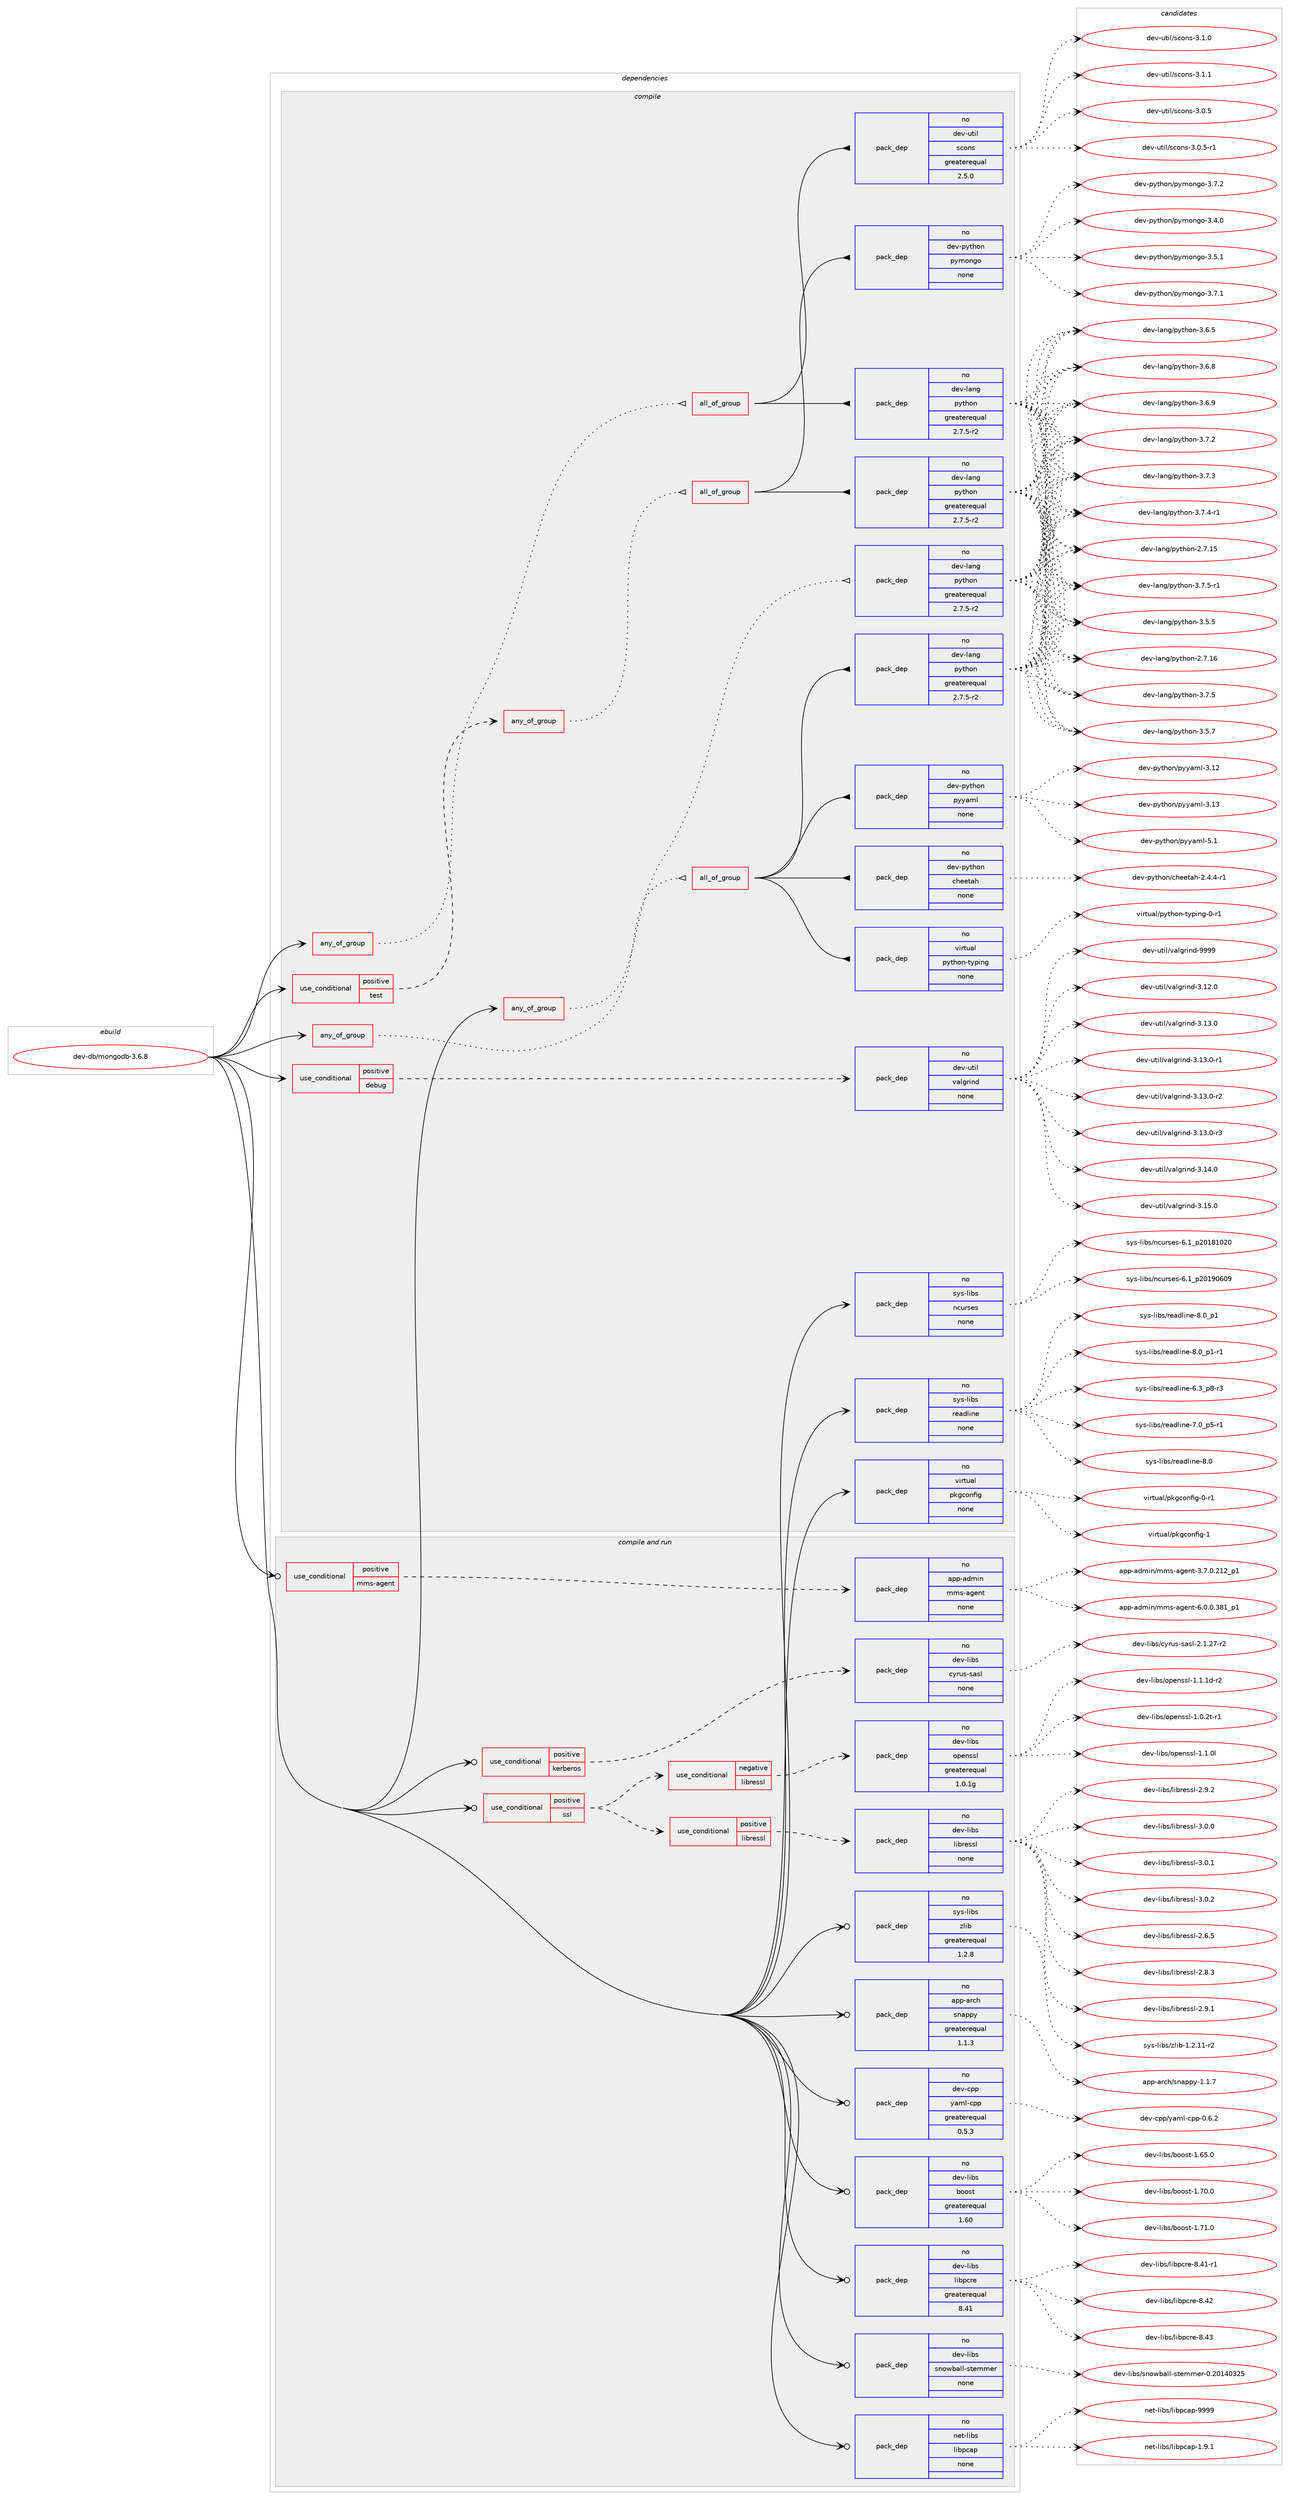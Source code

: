 digraph prolog {

# *************
# Graph options
# *************

newrank=true;
concentrate=true;
compound=true;
graph [rankdir=LR,fontname=Helvetica,fontsize=10,ranksep=1.5];#, ranksep=2.5, nodesep=0.2];
edge  [arrowhead=vee];
node  [fontname=Helvetica,fontsize=10];

# **********
# The ebuild
# **********

subgraph cluster_leftcol {
color=gray;
rank=same;
label=<<i>ebuild</i>>;
id [label="dev-db/mongodb-3.6.8", color=red, width=4, href="../dev-db/mongodb-3.6.8.svg"];
}

# ****************
# The dependencies
# ****************

subgraph cluster_midcol {
color=gray;
label=<<i>dependencies</i>>;
subgraph cluster_compile {
fillcolor="#eeeeee";
style=filled;
label=<<i>compile</i>>;
subgraph any9309 {
dependency519719 [label=<<TABLE BORDER="0" CELLBORDER="1" CELLSPACING="0" CELLPADDING="4"><TR><TD CELLPADDING="10">any_of_group</TD></TR></TABLE>>, shape=none, color=red];subgraph all335 {
dependency519720 [label=<<TABLE BORDER="0" CELLBORDER="1" CELLSPACING="0" CELLPADDING="4"><TR><TD CELLPADDING="10">all_of_group</TD></TR></TABLE>>, shape=none, color=red];subgraph pack386919 {
dependency519721 [label=<<TABLE BORDER="0" CELLBORDER="1" CELLSPACING="0" CELLPADDING="4" WIDTH="220"><TR><TD ROWSPAN="6" CELLPADDING="30">pack_dep</TD></TR><TR><TD WIDTH="110">no</TD></TR><TR><TD>dev-lang</TD></TR><TR><TD>python</TD></TR><TR><TD>greaterequal</TD></TR><TR><TD>2.7.5-r2</TD></TR></TABLE>>, shape=none, color=blue];
}
dependency519720:e -> dependency519721:w [weight=20,style="solid",arrowhead="inv"];
subgraph pack386920 {
dependency519722 [label=<<TABLE BORDER="0" CELLBORDER="1" CELLSPACING="0" CELLPADDING="4" WIDTH="220"><TR><TD ROWSPAN="6" CELLPADDING="30">pack_dep</TD></TR><TR><TD WIDTH="110">no</TD></TR><TR><TD>dev-python</TD></TR><TR><TD>cheetah</TD></TR><TR><TD>none</TD></TR><TR><TD></TD></TR></TABLE>>, shape=none, color=blue];
}
dependency519720:e -> dependency519722:w [weight=20,style="solid",arrowhead="inv"];
subgraph pack386921 {
dependency519723 [label=<<TABLE BORDER="0" CELLBORDER="1" CELLSPACING="0" CELLPADDING="4" WIDTH="220"><TR><TD ROWSPAN="6" CELLPADDING="30">pack_dep</TD></TR><TR><TD WIDTH="110">no</TD></TR><TR><TD>dev-python</TD></TR><TR><TD>pyyaml</TD></TR><TR><TD>none</TD></TR><TR><TD></TD></TR></TABLE>>, shape=none, color=blue];
}
dependency519720:e -> dependency519723:w [weight=20,style="solid",arrowhead="inv"];
subgraph pack386922 {
dependency519724 [label=<<TABLE BORDER="0" CELLBORDER="1" CELLSPACING="0" CELLPADDING="4" WIDTH="220"><TR><TD ROWSPAN="6" CELLPADDING="30">pack_dep</TD></TR><TR><TD WIDTH="110">no</TD></TR><TR><TD>virtual</TD></TR><TR><TD>python-typing</TD></TR><TR><TD>none</TD></TR><TR><TD></TD></TR></TABLE>>, shape=none, color=blue];
}
dependency519720:e -> dependency519724:w [weight=20,style="solid",arrowhead="inv"];
}
dependency519719:e -> dependency519720:w [weight=20,style="dotted",arrowhead="oinv"];
}
id:e -> dependency519719:w [weight=20,style="solid",arrowhead="vee"];
subgraph any9310 {
dependency519725 [label=<<TABLE BORDER="0" CELLBORDER="1" CELLSPACING="0" CELLPADDING="4"><TR><TD CELLPADDING="10">any_of_group</TD></TR></TABLE>>, shape=none, color=red];subgraph all336 {
dependency519726 [label=<<TABLE BORDER="0" CELLBORDER="1" CELLSPACING="0" CELLPADDING="4"><TR><TD CELLPADDING="10">all_of_group</TD></TR></TABLE>>, shape=none, color=red];subgraph pack386923 {
dependency519727 [label=<<TABLE BORDER="0" CELLBORDER="1" CELLSPACING="0" CELLPADDING="4" WIDTH="220"><TR><TD ROWSPAN="6" CELLPADDING="30">pack_dep</TD></TR><TR><TD WIDTH="110">no</TD></TR><TR><TD>dev-lang</TD></TR><TR><TD>python</TD></TR><TR><TD>greaterequal</TD></TR><TR><TD>2.7.5-r2</TD></TR></TABLE>>, shape=none, color=blue];
}
dependency519726:e -> dependency519727:w [weight=20,style="solid",arrowhead="inv"];
subgraph pack386924 {
dependency519728 [label=<<TABLE BORDER="0" CELLBORDER="1" CELLSPACING="0" CELLPADDING="4" WIDTH="220"><TR><TD ROWSPAN="6" CELLPADDING="30">pack_dep</TD></TR><TR><TD WIDTH="110">no</TD></TR><TR><TD>dev-util</TD></TR><TR><TD>scons</TD></TR><TR><TD>greaterequal</TD></TR><TR><TD>2.5.0</TD></TR></TABLE>>, shape=none, color=blue];
}
dependency519726:e -> dependency519728:w [weight=20,style="solid",arrowhead="inv"];
}
dependency519725:e -> dependency519726:w [weight=20,style="dotted",arrowhead="oinv"];
}
id:e -> dependency519725:w [weight=20,style="solid",arrowhead="vee"];
subgraph any9311 {
dependency519729 [label=<<TABLE BORDER="0" CELLBORDER="1" CELLSPACING="0" CELLPADDING="4"><TR><TD CELLPADDING="10">any_of_group</TD></TR></TABLE>>, shape=none, color=red];subgraph pack386925 {
dependency519730 [label=<<TABLE BORDER="0" CELLBORDER="1" CELLSPACING="0" CELLPADDING="4" WIDTH="220"><TR><TD ROWSPAN="6" CELLPADDING="30">pack_dep</TD></TR><TR><TD WIDTH="110">no</TD></TR><TR><TD>dev-lang</TD></TR><TR><TD>python</TD></TR><TR><TD>greaterequal</TD></TR><TR><TD>2.7.5-r2</TD></TR></TABLE>>, shape=none, color=blue];
}
dependency519729:e -> dependency519730:w [weight=20,style="dotted",arrowhead="oinv"];
}
id:e -> dependency519729:w [weight=20,style="solid",arrowhead="vee"];
subgraph cond123159 {
dependency519731 [label=<<TABLE BORDER="0" CELLBORDER="1" CELLSPACING="0" CELLPADDING="4"><TR><TD ROWSPAN="3" CELLPADDING="10">use_conditional</TD></TR><TR><TD>positive</TD></TR><TR><TD>debug</TD></TR></TABLE>>, shape=none, color=red];
subgraph pack386926 {
dependency519732 [label=<<TABLE BORDER="0" CELLBORDER="1" CELLSPACING="0" CELLPADDING="4" WIDTH="220"><TR><TD ROWSPAN="6" CELLPADDING="30">pack_dep</TD></TR><TR><TD WIDTH="110">no</TD></TR><TR><TD>dev-util</TD></TR><TR><TD>valgrind</TD></TR><TR><TD>none</TD></TR><TR><TD></TD></TR></TABLE>>, shape=none, color=blue];
}
dependency519731:e -> dependency519732:w [weight=20,style="dashed",arrowhead="vee"];
}
id:e -> dependency519731:w [weight=20,style="solid",arrowhead="vee"];
subgraph cond123160 {
dependency519733 [label=<<TABLE BORDER="0" CELLBORDER="1" CELLSPACING="0" CELLPADDING="4"><TR><TD ROWSPAN="3" CELLPADDING="10">use_conditional</TD></TR><TR><TD>positive</TD></TR><TR><TD>test</TD></TR></TABLE>>, shape=none, color=red];
subgraph any9312 {
dependency519734 [label=<<TABLE BORDER="0" CELLBORDER="1" CELLSPACING="0" CELLPADDING="4"><TR><TD CELLPADDING="10">any_of_group</TD></TR></TABLE>>, shape=none, color=red];subgraph all337 {
dependency519735 [label=<<TABLE BORDER="0" CELLBORDER="1" CELLSPACING="0" CELLPADDING="4"><TR><TD CELLPADDING="10">all_of_group</TD></TR></TABLE>>, shape=none, color=red];subgraph pack386927 {
dependency519736 [label=<<TABLE BORDER="0" CELLBORDER="1" CELLSPACING="0" CELLPADDING="4" WIDTH="220"><TR><TD ROWSPAN="6" CELLPADDING="30">pack_dep</TD></TR><TR><TD WIDTH="110">no</TD></TR><TR><TD>dev-lang</TD></TR><TR><TD>python</TD></TR><TR><TD>greaterequal</TD></TR><TR><TD>2.7.5-r2</TD></TR></TABLE>>, shape=none, color=blue];
}
dependency519735:e -> dependency519736:w [weight=20,style="solid",arrowhead="inv"];
subgraph pack386928 {
dependency519737 [label=<<TABLE BORDER="0" CELLBORDER="1" CELLSPACING="0" CELLPADDING="4" WIDTH="220"><TR><TD ROWSPAN="6" CELLPADDING="30">pack_dep</TD></TR><TR><TD WIDTH="110">no</TD></TR><TR><TD>dev-python</TD></TR><TR><TD>pymongo</TD></TR><TR><TD>none</TD></TR><TR><TD></TD></TR></TABLE>>, shape=none, color=blue];
}
dependency519735:e -> dependency519737:w [weight=20,style="solid",arrowhead="inv"];
}
dependency519734:e -> dependency519735:w [weight=20,style="dotted",arrowhead="oinv"];
}
dependency519733:e -> dependency519734:w [weight=20,style="dashed",arrowhead="vee"];
}
id:e -> dependency519733:w [weight=20,style="solid",arrowhead="vee"];
subgraph pack386929 {
dependency519738 [label=<<TABLE BORDER="0" CELLBORDER="1" CELLSPACING="0" CELLPADDING="4" WIDTH="220"><TR><TD ROWSPAN="6" CELLPADDING="30">pack_dep</TD></TR><TR><TD WIDTH="110">no</TD></TR><TR><TD>sys-libs</TD></TR><TR><TD>ncurses</TD></TR><TR><TD>none</TD></TR><TR><TD></TD></TR></TABLE>>, shape=none, color=blue];
}
id:e -> dependency519738:w [weight=20,style="solid",arrowhead="vee"];
subgraph pack386930 {
dependency519739 [label=<<TABLE BORDER="0" CELLBORDER="1" CELLSPACING="0" CELLPADDING="4" WIDTH="220"><TR><TD ROWSPAN="6" CELLPADDING="30">pack_dep</TD></TR><TR><TD WIDTH="110">no</TD></TR><TR><TD>sys-libs</TD></TR><TR><TD>readline</TD></TR><TR><TD>none</TD></TR><TR><TD></TD></TR></TABLE>>, shape=none, color=blue];
}
id:e -> dependency519739:w [weight=20,style="solid",arrowhead="vee"];
subgraph pack386931 {
dependency519740 [label=<<TABLE BORDER="0" CELLBORDER="1" CELLSPACING="0" CELLPADDING="4" WIDTH="220"><TR><TD ROWSPAN="6" CELLPADDING="30">pack_dep</TD></TR><TR><TD WIDTH="110">no</TD></TR><TR><TD>virtual</TD></TR><TR><TD>pkgconfig</TD></TR><TR><TD>none</TD></TR><TR><TD></TD></TR></TABLE>>, shape=none, color=blue];
}
id:e -> dependency519740:w [weight=20,style="solid",arrowhead="vee"];
}
subgraph cluster_compileandrun {
fillcolor="#eeeeee";
style=filled;
label=<<i>compile and run</i>>;
subgraph cond123161 {
dependency519741 [label=<<TABLE BORDER="0" CELLBORDER="1" CELLSPACING="0" CELLPADDING="4"><TR><TD ROWSPAN="3" CELLPADDING="10">use_conditional</TD></TR><TR><TD>positive</TD></TR><TR><TD>kerberos</TD></TR></TABLE>>, shape=none, color=red];
subgraph pack386932 {
dependency519742 [label=<<TABLE BORDER="0" CELLBORDER="1" CELLSPACING="0" CELLPADDING="4" WIDTH="220"><TR><TD ROWSPAN="6" CELLPADDING="30">pack_dep</TD></TR><TR><TD WIDTH="110">no</TD></TR><TR><TD>dev-libs</TD></TR><TR><TD>cyrus-sasl</TD></TR><TR><TD>none</TD></TR><TR><TD></TD></TR></TABLE>>, shape=none, color=blue];
}
dependency519741:e -> dependency519742:w [weight=20,style="dashed",arrowhead="vee"];
}
id:e -> dependency519741:w [weight=20,style="solid",arrowhead="odotvee"];
subgraph cond123162 {
dependency519743 [label=<<TABLE BORDER="0" CELLBORDER="1" CELLSPACING="0" CELLPADDING="4"><TR><TD ROWSPAN="3" CELLPADDING="10">use_conditional</TD></TR><TR><TD>positive</TD></TR><TR><TD>mms-agent</TD></TR></TABLE>>, shape=none, color=red];
subgraph pack386933 {
dependency519744 [label=<<TABLE BORDER="0" CELLBORDER="1" CELLSPACING="0" CELLPADDING="4" WIDTH="220"><TR><TD ROWSPAN="6" CELLPADDING="30">pack_dep</TD></TR><TR><TD WIDTH="110">no</TD></TR><TR><TD>app-admin</TD></TR><TR><TD>mms-agent</TD></TR><TR><TD>none</TD></TR><TR><TD></TD></TR></TABLE>>, shape=none, color=blue];
}
dependency519743:e -> dependency519744:w [weight=20,style="dashed",arrowhead="vee"];
}
id:e -> dependency519743:w [weight=20,style="solid",arrowhead="odotvee"];
subgraph cond123163 {
dependency519745 [label=<<TABLE BORDER="0" CELLBORDER="1" CELLSPACING="0" CELLPADDING="4"><TR><TD ROWSPAN="3" CELLPADDING="10">use_conditional</TD></TR><TR><TD>positive</TD></TR><TR><TD>ssl</TD></TR></TABLE>>, shape=none, color=red];
subgraph cond123164 {
dependency519746 [label=<<TABLE BORDER="0" CELLBORDER="1" CELLSPACING="0" CELLPADDING="4"><TR><TD ROWSPAN="3" CELLPADDING="10">use_conditional</TD></TR><TR><TD>negative</TD></TR><TR><TD>libressl</TD></TR></TABLE>>, shape=none, color=red];
subgraph pack386934 {
dependency519747 [label=<<TABLE BORDER="0" CELLBORDER="1" CELLSPACING="0" CELLPADDING="4" WIDTH="220"><TR><TD ROWSPAN="6" CELLPADDING="30">pack_dep</TD></TR><TR><TD WIDTH="110">no</TD></TR><TR><TD>dev-libs</TD></TR><TR><TD>openssl</TD></TR><TR><TD>greaterequal</TD></TR><TR><TD>1.0.1g</TD></TR></TABLE>>, shape=none, color=blue];
}
dependency519746:e -> dependency519747:w [weight=20,style="dashed",arrowhead="vee"];
}
dependency519745:e -> dependency519746:w [weight=20,style="dashed",arrowhead="vee"];
subgraph cond123165 {
dependency519748 [label=<<TABLE BORDER="0" CELLBORDER="1" CELLSPACING="0" CELLPADDING="4"><TR><TD ROWSPAN="3" CELLPADDING="10">use_conditional</TD></TR><TR><TD>positive</TD></TR><TR><TD>libressl</TD></TR></TABLE>>, shape=none, color=red];
subgraph pack386935 {
dependency519749 [label=<<TABLE BORDER="0" CELLBORDER="1" CELLSPACING="0" CELLPADDING="4" WIDTH="220"><TR><TD ROWSPAN="6" CELLPADDING="30">pack_dep</TD></TR><TR><TD WIDTH="110">no</TD></TR><TR><TD>dev-libs</TD></TR><TR><TD>libressl</TD></TR><TR><TD>none</TD></TR><TR><TD></TD></TR></TABLE>>, shape=none, color=blue];
}
dependency519748:e -> dependency519749:w [weight=20,style="dashed",arrowhead="vee"];
}
dependency519745:e -> dependency519748:w [weight=20,style="dashed",arrowhead="vee"];
}
id:e -> dependency519745:w [weight=20,style="solid",arrowhead="odotvee"];
subgraph pack386936 {
dependency519750 [label=<<TABLE BORDER="0" CELLBORDER="1" CELLSPACING="0" CELLPADDING="4" WIDTH="220"><TR><TD ROWSPAN="6" CELLPADDING="30">pack_dep</TD></TR><TR><TD WIDTH="110">no</TD></TR><TR><TD>app-arch</TD></TR><TR><TD>snappy</TD></TR><TR><TD>greaterequal</TD></TR><TR><TD>1.1.3</TD></TR></TABLE>>, shape=none, color=blue];
}
id:e -> dependency519750:w [weight=20,style="solid",arrowhead="odotvee"];
subgraph pack386937 {
dependency519751 [label=<<TABLE BORDER="0" CELLBORDER="1" CELLSPACING="0" CELLPADDING="4" WIDTH="220"><TR><TD ROWSPAN="6" CELLPADDING="30">pack_dep</TD></TR><TR><TD WIDTH="110">no</TD></TR><TR><TD>dev-cpp</TD></TR><TR><TD>yaml-cpp</TD></TR><TR><TD>greaterequal</TD></TR><TR><TD>0.5.3</TD></TR></TABLE>>, shape=none, color=blue];
}
id:e -> dependency519751:w [weight=20,style="solid",arrowhead="odotvee"];
subgraph pack386938 {
dependency519752 [label=<<TABLE BORDER="0" CELLBORDER="1" CELLSPACING="0" CELLPADDING="4" WIDTH="220"><TR><TD ROWSPAN="6" CELLPADDING="30">pack_dep</TD></TR><TR><TD WIDTH="110">no</TD></TR><TR><TD>dev-libs</TD></TR><TR><TD>boost</TD></TR><TR><TD>greaterequal</TD></TR><TR><TD>1.60</TD></TR></TABLE>>, shape=none, color=blue];
}
id:e -> dependency519752:w [weight=20,style="solid",arrowhead="odotvee"];
subgraph pack386939 {
dependency519753 [label=<<TABLE BORDER="0" CELLBORDER="1" CELLSPACING="0" CELLPADDING="4" WIDTH="220"><TR><TD ROWSPAN="6" CELLPADDING="30">pack_dep</TD></TR><TR><TD WIDTH="110">no</TD></TR><TR><TD>dev-libs</TD></TR><TR><TD>libpcre</TD></TR><TR><TD>greaterequal</TD></TR><TR><TD>8.41</TD></TR></TABLE>>, shape=none, color=blue];
}
id:e -> dependency519753:w [weight=20,style="solid",arrowhead="odotvee"];
subgraph pack386940 {
dependency519754 [label=<<TABLE BORDER="0" CELLBORDER="1" CELLSPACING="0" CELLPADDING="4" WIDTH="220"><TR><TD ROWSPAN="6" CELLPADDING="30">pack_dep</TD></TR><TR><TD WIDTH="110">no</TD></TR><TR><TD>dev-libs</TD></TR><TR><TD>snowball-stemmer</TD></TR><TR><TD>none</TD></TR><TR><TD></TD></TR></TABLE>>, shape=none, color=blue];
}
id:e -> dependency519754:w [weight=20,style="solid",arrowhead="odotvee"];
subgraph pack386941 {
dependency519755 [label=<<TABLE BORDER="0" CELLBORDER="1" CELLSPACING="0" CELLPADDING="4" WIDTH="220"><TR><TD ROWSPAN="6" CELLPADDING="30">pack_dep</TD></TR><TR><TD WIDTH="110">no</TD></TR><TR><TD>net-libs</TD></TR><TR><TD>libpcap</TD></TR><TR><TD>none</TD></TR><TR><TD></TD></TR></TABLE>>, shape=none, color=blue];
}
id:e -> dependency519755:w [weight=20,style="solid",arrowhead="odotvee"];
subgraph pack386942 {
dependency519756 [label=<<TABLE BORDER="0" CELLBORDER="1" CELLSPACING="0" CELLPADDING="4" WIDTH="220"><TR><TD ROWSPAN="6" CELLPADDING="30">pack_dep</TD></TR><TR><TD WIDTH="110">no</TD></TR><TR><TD>sys-libs</TD></TR><TR><TD>zlib</TD></TR><TR><TD>greaterequal</TD></TR><TR><TD>1.2.8</TD></TR></TABLE>>, shape=none, color=blue];
}
id:e -> dependency519756:w [weight=20,style="solid",arrowhead="odotvee"];
}
subgraph cluster_run {
fillcolor="#eeeeee";
style=filled;
label=<<i>run</i>>;
}
}

# **************
# The candidates
# **************

subgraph cluster_choices {
rank=same;
color=gray;
label=<<i>candidates</i>>;

subgraph choice386919 {
color=black;
nodesep=1;
choice10010111845108971101034711212111610411111045504655464953 [label="dev-lang/python-2.7.15", color=red, width=4,href="../dev-lang/python-2.7.15.svg"];
choice10010111845108971101034711212111610411111045504655464954 [label="dev-lang/python-2.7.16", color=red, width=4,href="../dev-lang/python-2.7.16.svg"];
choice100101118451089711010347112121116104111110455146534653 [label="dev-lang/python-3.5.5", color=red, width=4,href="../dev-lang/python-3.5.5.svg"];
choice100101118451089711010347112121116104111110455146534655 [label="dev-lang/python-3.5.7", color=red, width=4,href="../dev-lang/python-3.5.7.svg"];
choice100101118451089711010347112121116104111110455146544653 [label="dev-lang/python-3.6.5", color=red, width=4,href="../dev-lang/python-3.6.5.svg"];
choice100101118451089711010347112121116104111110455146544656 [label="dev-lang/python-3.6.8", color=red, width=4,href="../dev-lang/python-3.6.8.svg"];
choice100101118451089711010347112121116104111110455146544657 [label="dev-lang/python-3.6.9", color=red, width=4,href="../dev-lang/python-3.6.9.svg"];
choice100101118451089711010347112121116104111110455146554650 [label="dev-lang/python-3.7.2", color=red, width=4,href="../dev-lang/python-3.7.2.svg"];
choice100101118451089711010347112121116104111110455146554651 [label="dev-lang/python-3.7.3", color=red, width=4,href="../dev-lang/python-3.7.3.svg"];
choice1001011184510897110103471121211161041111104551465546524511449 [label="dev-lang/python-3.7.4-r1", color=red, width=4,href="../dev-lang/python-3.7.4-r1.svg"];
choice100101118451089711010347112121116104111110455146554653 [label="dev-lang/python-3.7.5", color=red, width=4,href="../dev-lang/python-3.7.5.svg"];
choice1001011184510897110103471121211161041111104551465546534511449 [label="dev-lang/python-3.7.5-r1", color=red, width=4,href="../dev-lang/python-3.7.5-r1.svg"];
dependency519721:e -> choice10010111845108971101034711212111610411111045504655464953:w [style=dotted,weight="100"];
dependency519721:e -> choice10010111845108971101034711212111610411111045504655464954:w [style=dotted,weight="100"];
dependency519721:e -> choice100101118451089711010347112121116104111110455146534653:w [style=dotted,weight="100"];
dependency519721:e -> choice100101118451089711010347112121116104111110455146534655:w [style=dotted,weight="100"];
dependency519721:e -> choice100101118451089711010347112121116104111110455146544653:w [style=dotted,weight="100"];
dependency519721:e -> choice100101118451089711010347112121116104111110455146544656:w [style=dotted,weight="100"];
dependency519721:e -> choice100101118451089711010347112121116104111110455146544657:w [style=dotted,weight="100"];
dependency519721:e -> choice100101118451089711010347112121116104111110455146554650:w [style=dotted,weight="100"];
dependency519721:e -> choice100101118451089711010347112121116104111110455146554651:w [style=dotted,weight="100"];
dependency519721:e -> choice1001011184510897110103471121211161041111104551465546524511449:w [style=dotted,weight="100"];
dependency519721:e -> choice100101118451089711010347112121116104111110455146554653:w [style=dotted,weight="100"];
dependency519721:e -> choice1001011184510897110103471121211161041111104551465546534511449:w [style=dotted,weight="100"];
}
subgraph choice386920 {
color=black;
nodesep=1;
choice100101118451121211161041111104799104101101116971044550465246524511449 [label="dev-python/cheetah-2.4.4-r1", color=red, width=4,href="../dev-python/cheetah-2.4.4-r1.svg"];
dependency519722:e -> choice100101118451121211161041111104799104101101116971044550465246524511449:w [style=dotted,weight="100"];
}
subgraph choice386921 {
color=black;
nodesep=1;
choice1001011184511212111610411111047112121121971091084551464950 [label="dev-python/pyyaml-3.12", color=red, width=4,href="../dev-python/pyyaml-3.12.svg"];
choice1001011184511212111610411111047112121121971091084551464951 [label="dev-python/pyyaml-3.13", color=red, width=4,href="../dev-python/pyyaml-3.13.svg"];
choice10010111845112121116104111110471121211219710910845534649 [label="dev-python/pyyaml-5.1", color=red, width=4,href="../dev-python/pyyaml-5.1.svg"];
dependency519723:e -> choice1001011184511212111610411111047112121121971091084551464950:w [style=dotted,weight="100"];
dependency519723:e -> choice1001011184511212111610411111047112121121971091084551464951:w [style=dotted,weight="100"];
dependency519723:e -> choice10010111845112121116104111110471121211219710910845534649:w [style=dotted,weight="100"];
}
subgraph choice386922 {
color=black;
nodesep=1;
choice11810511411611797108471121211161041111104511612111210511010345484511449 [label="virtual/python-typing-0-r1", color=red, width=4,href="../virtual/python-typing-0-r1.svg"];
dependency519724:e -> choice11810511411611797108471121211161041111104511612111210511010345484511449:w [style=dotted,weight="100"];
}
subgraph choice386923 {
color=black;
nodesep=1;
choice10010111845108971101034711212111610411111045504655464953 [label="dev-lang/python-2.7.15", color=red, width=4,href="../dev-lang/python-2.7.15.svg"];
choice10010111845108971101034711212111610411111045504655464954 [label="dev-lang/python-2.7.16", color=red, width=4,href="../dev-lang/python-2.7.16.svg"];
choice100101118451089711010347112121116104111110455146534653 [label="dev-lang/python-3.5.5", color=red, width=4,href="../dev-lang/python-3.5.5.svg"];
choice100101118451089711010347112121116104111110455146534655 [label="dev-lang/python-3.5.7", color=red, width=4,href="../dev-lang/python-3.5.7.svg"];
choice100101118451089711010347112121116104111110455146544653 [label="dev-lang/python-3.6.5", color=red, width=4,href="../dev-lang/python-3.6.5.svg"];
choice100101118451089711010347112121116104111110455146544656 [label="dev-lang/python-3.6.8", color=red, width=4,href="../dev-lang/python-3.6.8.svg"];
choice100101118451089711010347112121116104111110455146544657 [label="dev-lang/python-3.6.9", color=red, width=4,href="../dev-lang/python-3.6.9.svg"];
choice100101118451089711010347112121116104111110455146554650 [label="dev-lang/python-3.7.2", color=red, width=4,href="../dev-lang/python-3.7.2.svg"];
choice100101118451089711010347112121116104111110455146554651 [label="dev-lang/python-3.7.3", color=red, width=4,href="../dev-lang/python-3.7.3.svg"];
choice1001011184510897110103471121211161041111104551465546524511449 [label="dev-lang/python-3.7.4-r1", color=red, width=4,href="../dev-lang/python-3.7.4-r1.svg"];
choice100101118451089711010347112121116104111110455146554653 [label="dev-lang/python-3.7.5", color=red, width=4,href="../dev-lang/python-3.7.5.svg"];
choice1001011184510897110103471121211161041111104551465546534511449 [label="dev-lang/python-3.7.5-r1", color=red, width=4,href="../dev-lang/python-3.7.5-r1.svg"];
dependency519727:e -> choice10010111845108971101034711212111610411111045504655464953:w [style=dotted,weight="100"];
dependency519727:e -> choice10010111845108971101034711212111610411111045504655464954:w [style=dotted,weight="100"];
dependency519727:e -> choice100101118451089711010347112121116104111110455146534653:w [style=dotted,weight="100"];
dependency519727:e -> choice100101118451089711010347112121116104111110455146534655:w [style=dotted,weight="100"];
dependency519727:e -> choice100101118451089711010347112121116104111110455146544653:w [style=dotted,weight="100"];
dependency519727:e -> choice100101118451089711010347112121116104111110455146544656:w [style=dotted,weight="100"];
dependency519727:e -> choice100101118451089711010347112121116104111110455146544657:w [style=dotted,weight="100"];
dependency519727:e -> choice100101118451089711010347112121116104111110455146554650:w [style=dotted,weight="100"];
dependency519727:e -> choice100101118451089711010347112121116104111110455146554651:w [style=dotted,weight="100"];
dependency519727:e -> choice1001011184510897110103471121211161041111104551465546524511449:w [style=dotted,weight="100"];
dependency519727:e -> choice100101118451089711010347112121116104111110455146554653:w [style=dotted,weight="100"];
dependency519727:e -> choice1001011184510897110103471121211161041111104551465546534511449:w [style=dotted,weight="100"];
}
subgraph choice386924 {
color=black;
nodesep=1;
choice100101118451171161051084711599111110115455146484653 [label="dev-util/scons-3.0.5", color=red, width=4,href="../dev-util/scons-3.0.5.svg"];
choice1001011184511711610510847115991111101154551464846534511449 [label="dev-util/scons-3.0.5-r1", color=red, width=4,href="../dev-util/scons-3.0.5-r1.svg"];
choice100101118451171161051084711599111110115455146494648 [label="dev-util/scons-3.1.0", color=red, width=4,href="../dev-util/scons-3.1.0.svg"];
choice100101118451171161051084711599111110115455146494649 [label="dev-util/scons-3.1.1", color=red, width=4,href="../dev-util/scons-3.1.1.svg"];
dependency519728:e -> choice100101118451171161051084711599111110115455146484653:w [style=dotted,weight="100"];
dependency519728:e -> choice1001011184511711610510847115991111101154551464846534511449:w [style=dotted,weight="100"];
dependency519728:e -> choice100101118451171161051084711599111110115455146494648:w [style=dotted,weight="100"];
dependency519728:e -> choice100101118451171161051084711599111110115455146494649:w [style=dotted,weight="100"];
}
subgraph choice386925 {
color=black;
nodesep=1;
choice10010111845108971101034711212111610411111045504655464953 [label="dev-lang/python-2.7.15", color=red, width=4,href="../dev-lang/python-2.7.15.svg"];
choice10010111845108971101034711212111610411111045504655464954 [label="dev-lang/python-2.7.16", color=red, width=4,href="../dev-lang/python-2.7.16.svg"];
choice100101118451089711010347112121116104111110455146534653 [label="dev-lang/python-3.5.5", color=red, width=4,href="../dev-lang/python-3.5.5.svg"];
choice100101118451089711010347112121116104111110455146534655 [label="dev-lang/python-3.5.7", color=red, width=4,href="../dev-lang/python-3.5.7.svg"];
choice100101118451089711010347112121116104111110455146544653 [label="dev-lang/python-3.6.5", color=red, width=4,href="../dev-lang/python-3.6.5.svg"];
choice100101118451089711010347112121116104111110455146544656 [label="dev-lang/python-3.6.8", color=red, width=4,href="../dev-lang/python-3.6.8.svg"];
choice100101118451089711010347112121116104111110455146544657 [label="dev-lang/python-3.6.9", color=red, width=4,href="../dev-lang/python-3.6.9.svg"];
choice100101118451089711010347112121116104111110455146554650 [label="dev-lang/python-3.7.2", color=red, width=4,href="../dev-lang/python-3.7.2.svg"];
choice100101118451089711010347112121116104111110455146554651 [label="dev-lang/python-3.7.3", color=red, width=4,href="../dev-lang/python-3.7.3.svg"];
choice1001011184510897110103471121211161041111104551465546524511449 [label="dev-lang/python-3.7.4-r1", color=red, width=4,href="../dev-lang/python-3.7.4-r1.svg"];
choice100101118451089711010347112121116104111110455146554653 [label="dev-lang/python-3.7.5", color=red, width=4,href="../dev-lang/python-3.7.5.svg"];
choice1001011184510897110103471121211161041111104551465546534511449 [label="dev-lang/python-3.7.5-r1", color=red, width=4,href="../dev-lang/python-3.7.5-r1.svg"];
dependency519730:e -> choice10010111845108971101034711212111610411111045504655464953:w [style=dotted,weight="100"];
dependency519730:e -> choice10010111845108971101034711212111610411111045504655464954:w [style=dotted,weight="100"];
dependency519730:e -> choice100101118451089711010347112121116104111110455146534653:w [style=dotted,weight="100"];
dependency519730:e -> choice100101118451089711010347112121116104111110455146534655:w [style=dotted,weight="100"];
dependency519730:e -> choice100101118451089711010347112121116104111110455146544653:w [style=dotted,weight="100"];
dependency519730:e -> choice100101118451089711010347112121116104111110455146544656:w [style=dotted,weight="100"];
dependency519730:e -> choice100101118451089711010347112121116104111110455146544657:w [style=dotted,weight="100"];
dependency519730:e -> choice100101118451089711010347112121116104111110455146554650:w [style=dotted,weight="100"];
dependency519730:e -> choice100101118451089711010347112121116104111110455146554651:w [style=dotted,weight="100"];
dependency519730:e -> choice1001011184510897110103471121211161041111104551465546524511449:w [style=dotted,weight="100"];
dependency519730:e -> choice100101118451089711010347112121116104111110455146554653:w [style=dotted,weight="100"];
dependency519730:e -> choice1001011184510897110103471121211161041111104551465546534511449:w [style=dotted,weight="100"];
}
subgraph choice386926 {
color=black;
nodesep=1;
choice10010111845117116105108471189710810311410511010045514649504648 [label="dev-util/valgrind-3.12.0", color=red, width=4,href="../dev-util/valgrind-3.12.0.svg"];
choice10010111845117116105108471189710810311410511010045514649514648 [label="dev-util/valgrind-3.13.0", color=red, width=4,href="../dev-util/valgrind-3.13.0.svg"];
choice100101118451171161051084711897108103114105110100455146495146484511449 [label="dev-util/valgrind-3.13.0-r1", color=red, width=4,href="../dev-util/valgrind-3.13.0-r1.svg"];
choice100101118451171161051084711897108103114105110100455146495146484511450 [label="dev-util/valgrind-3.13.0-r2", color=red, width=4,href="../dev-util/valgrind-3.13.0-r2.svg"];
choice100101118451171161051084711897108103114105110100455146495146484511451 [label="dev-util/valgrind-3.13.0-r3", color=red, width=4,href="../dev-util/valgrind-3.13.0-r3.svg"];
choice10010111845117116105108471189710810311410511010045514649524648 [label="dev-util/valgrind-3.14.0", color=red, width=4,href="../dev-util/valgrind-3.14.0.svg"];
choice10010111845117116105108471189710810311410511010045514649534648 [label="dev-util/valgrind-3.15.0", color=red, width=4,href="../dev-util/valgrind-3.15.0.svg"];
choice1001011184511711610510847118971081031141051101004557575757 [label="dev-util/valgrind-9999", color=red, width=4,href="../dev-util/valgrind-9999.svg"];
dependency519732:e -> choice10010111845117116105108471189710810311410511010045514649504648:w [style=dotted,weight="100"];
dependency519732:e -> choice10010111845117116105108471189710810311410511010045514649514648:w [style=dotted,weight="100"];
dependency519732:e -> choice100101118451171161051084711897108103114105110100455146495146484511449:w [style=dotted,weight="100"];
dependency519732:e -> choice100101118451171161051084711897108103114105110100455146495146484511450:w [style=dotted,weight="100"];
dependency519732:e -> choice100101118451171161051084711897108103114105110100455146495146484511451:w [style=dotted,weight="100"];
dependency519732:e -> choice10010111845117116105108471189710810311410511010045514649524648:w [style=dotted,weight="100"];
dependency519732:e -> choice10010111845117116105108471189710810311410511010045514649534648:w [style=dotted,weight="100"];
dependency519732:e -> choice1001011184511711610510847118971081031141051101004557575757:w [style=dotted,weight="100"];
}
subgraph choice386927 {
color=black;
nodesep=1;
choice10010111845108971101034711212111610411111045504655464953 [label="dev-lang/python-2.7.15", color=red, width=4,href="../dev-lang/python-2.7.15.svg"];
choice10010111845108971101034711212111610411111045504655464954 [label="dev-lang/python-2.7.16", color=red, width=4,href="../dev-lang/python-2.7.16.svg"];
choice100101118451089711010347112121116104111110455146534653 [label="dev-lang/python-3.5.5", color=red, width=4,href="../dev-lang/python-3.5.5.svg"];
choice100101118451089711010347112121116104111110455146534655 [label="dev-lang/python-3.5.7", color=red, width=4,href="../dev-lang/python-3.5.7.svg"];
choice100101118451089711010347112121116104111110455146544653 [label="dev-lang/python-3.6.5", color=red, width=4,href="../dev-lang/python-3.6.5.svg"];
choice100101118451089711010347112121116104111110455146544656 [label="dev-lang/python-3.6.8", color=red, width=4,href="../dev-lang/python-3.6.8.svg"];
choice100101118451089711010347112121116104111110455146544657 [label="dev-lang/python-3.6.9", color=red, width=4,href="../dev-lang/python-3.6.9.svg"];
choice100101118451089711010347112121116104111110455146554650 [label="dev-lang/python-3.7.2", color=red, width=4,href="../dev-lang/python-3.7.2.svg"];
choice100101118451089711010347112121116104111110455146554651 [label="dev-lang/python-3.7.3", color=red, width=4,href="../dev-lang/python-3.7.3.svg"];
choice1001011184510897110103471121211161041111104551465546524511449 [label="dev-lang/python-3.7.4-r1", color=red, width=4,href="../dev-lang/python-3.7.4-r1.svg"];
choice100101118451089711010347112121116104111110455146554653 [label="dev-lang/python-3.7.5", color=red, width=4,href="../dev-lang/python-3.7.5.svg"];
choice1001011184510897110103471121211161041111104551465546534511449 [label="dev-lang/python-3.7.5-r1", color=red, width=4,href="../dev-lang/python-3.7.5-r1.svg"];
dependency519736:e -> choice10010111845108971101034711212111610411111045504655464953:w [style=dotted,weight="100"];
dependency519736:e -> choice10010111845108971101034711212111610411111045504655464954:w [style=dotted,weight="100"];
dependency519736:e -> choice100101118451089711010347112121116104111110455146534653:w [style=dotted,weight="100"];
dependency519736:e -> choice100101118451089711010347112121116104111110455146534655:w [style=dotted,weight="100"];
dependency519736:e -> choice100101118451089711010347112121116104111110455146544653:w [style=dotted,weight="100"];
dependency519736:e -> choice100101118451089711010347112121116104111110455146544656:w [style=dotted,weight="100"];
dependency519736:e -> choice100101118451089711010347112121116104111110455146544657:w [style=dotted,weight="100"];
dependency519736:e -> choice100101118451089711010347112121116104111110455146554650:w [style=dotted,weight="100"];
dependency519736:e -> choice100101118451089711010347112121116104111110455146554651:w [style=dotted,weight="100"];
dependency519736:e -> choice1001011184510897110103471121211161041111104551465546524511449:w [style=dotted,weight="100"];
dependency519736:e -> choice100101118451089711010347112121116104111110455146554653:w [style=dotted,weight="100"];
dependency519736:e -> choice1001011184510897110103471121211161041111104551465546534511449:w [style=dotted,weight="100"];
}
subgraph choice386928 {
color=black;
nodesep=1;
choice1001011184511212111610411111047112121109111110103111455146524648 [label="dev-python/pymongo-3.4.0", color=red, width=4,href="../dev-python/pymongo-3.4.0.svg"];
choice1001011184511212111610411111047112121109111110103111455146534649 [label="dev-python/pymongo-3.5.1", color=red, width=4,href="../dev-python/pymongo-3.5.1.svg"];
choice1001011184511212111610411111047112121109111110103111455146554649 [label="dev-python/pymongo-3.7.1", color=red, width=4,href="../dev-python/pymongo-3.7.1.svg"];
choice1001011184511212111610411111047112121109111110103111455146554650 [label="dev-python/pymongo-3.7.2", color=red, width=4,href="../dev-python/pymongo-3.7.2.svg"];
dependency519737:e -> choice1001011184511212111610411111047112121109111110103111455146524648:w [style=dotted,weight="100"];
dependency519737:e -> choice1001011184511212111610411111047112121109111110103111455146534649:w [style=dotted,weight="100"];
dependency519737:e -> choice1001011184511212111610411111047112121109111110103111455146554649:w [style=dotted,weight="100"];
dependency519737:e -> choice1001011184511212111610411111047112121109111110103111455146554650:w [style=dotted,weight="100"];
}
subgraph choice386929 {
color=black;
nodesep=1;
choice1151211154510810598115471109911711411510111545544649951125048495649485048 [label="sys-libs/ncurses-6.1_p20181020", color=red, width=4,href="../sys-libs/ncurses-6.1_p20181020.svg"];
choice1151211154510810598115471109911711411510111545544649951125048495748544857 [label="sys-libs/ncurses-6.1_p20190609", color=red, width=4,href="../sys-libs/ncurses-6.1_p20190609.svg"];
dependency519738:e -> choice1151211154510810598115471109911711411510111545544649951125048495649485048:w [style=dotted,weight="100"];
dependency519738:e -> choice1151211154510810598115471109911711411510111545544649951125048495748544857:w [style=dotted,weight="100"];
}
subgraph choice386930 {
color=black;
nodesep=1;
choice115121115451081059811547114101971001081051101014554465195112564511451 [label="sys-libs/readline-6.3_p8-r3", color=red, width=4,href="../sys-libs/readline-6.3_p8-r3.svg"];
choice115121115451081059811547114101971001081051101014555464895112534511449 [label="sys-libs/readline-7.0_p5-r1", color=red, width=4,href="../sys-libs/readline-7.0_p5-r1.svg"];
choice1151211154510810598115471141019710010810511010145564648 [label="sys-libs/readline-8.0", color=red, width=4,href="../sys-libs/readline-8.0.svg"];
choice11512111545108105981154711410197100108105110101455646489511249 [label="sys-libs/readline-8.0_p1", color=red, width=4,href="../sys-libs/readline-8.0_p1.svg"];
choice115121115451081059811547114101971001081051101014556464895112494511449 [label="sys-libs/readline-8.0_p1-r1", color=red, width=4,href="../sys-libs/readline-8.0_p1-r1.svg"];
dependency519739:e -> choice115121115451081059811547114101971001081051101014554465195112564511451:w [style=dotted,weight="100"];
dependency519739:e -> choice115121115451081059811547114101971001081051101014555464895112534511449:w [style=dotted,weight="100"];
dependency519739:e -> choice1151211154510810598115471141019710010810511010145564648:w [style=dotted,weight="100"];
dependency519739:e -> choice11512111545108105981154711410197100108105110101455646489511249:w [style=dotted,weight="100"];
dependency519739:e -> choice115121115451081059811547114101971001081051101014556464895112494511449:w [style=dotted,weight="100"];
}
subgraph choice386931 {
color=black;
nodesep=1;
choice11810511411611797108471121071039911111010210510345484511449 [label="virtual/pkgconfig-0-r1", color=red, width=4,href="../virtual/pkgconfig-0-r1.svg"];
choice1181051141161179710847112107103991111101021051034549 [label="virtual/pkgconfig-1", color=red, width=4,href="../virtual/pkgconfig-1.svg"];
dependency519740:e -> choice11810511411611797108471121071039911111010210510345484511449:w [style=dotted,weight="100"];
dependency519740:e -> choice1181051141161179710847112107103991111101021051034549:w [style=dotted,weight="100"];
}
subgraph choice386932 {
color=black;
nodesep=1;
choice100101118451081059811547991211141171154511597115108455046494650554511450 [label="dev-libs/cyrus-sasl-2.1.27-r2", color=red, width=4,href="../dev-libs/cyrus-sasl-2.1.27-r2.svg"];
dependency519742:e -> choice100101118451081059811547991211141171154511597115108455046494650554511450:w [style=dotted,weight="100"];
}
subgraph choice386933 {
color=black;
nodesep=1;
choice971121124597100109105110471091091154597103101110116455146554648465049509511249 [label="app-admin/mms-agent-3.7.0.212_p1", color=red, width=4,href="../app-admin/mms-agent-3.7.0.212_p1.svg"];
choice971121124597100109105110471091091154597103101110116455446484648465156499511249 [label="app-admin/mms-agent-6.0.0.381_p1", color=red, width=4,href="../app-admin/mms-agent-6.0.0.381_p1.svg"];
dependency519744:e -> choice971121124597100109105110471091091154597103101110116455146554648465049509511249:w [style=dotted,weight="100"];
dependency519744:e -> choice971121124597100109105110471091091154597103101110116455446484648465156499511249:w [style=dotted,weight="100"];
}
subgraph choice386934 {
color=black;
nodesep=1;
choice1001011184510810598115471111121011101151151084549464846501164511449 [label="dev-libs/openssl-1.0.2t-r1", color=red, width=4,href="../dev-libs/openssl-1.0.2t-r1.svg"];
choice100101118451081059811547111112101110115115108454946494648108 [label="dev-libs/openssl-1.1.0l", color=red, width=4,href="../dev-libs/openssl-1.1.0l.svg"];
choice1001011184510810598115471111121011101151151084549464946491004511450 [label="dev-libs/openssl-1.1.1d-r2", color=red, width=4,href="../dev-libs/openssl-1.1.1d-r2.svg"];
dependency519747:e -> choice1001011184510810598115471111121011101151151084549464846501164511449:w [style=dotted,weight="100"];
dependency519747:e -> choice100101118451081059811547111112101110115115108454946494648108:w [style=dotted,weight="100"];
dependency519747:e -> choice1001011184510810598115471111121011101151151084549464946491004511450:w [style=dotted,weight="100"];
}
subgraph choice386935 {
color=black;
nodesep=1;
choice10010111845108105981154710810598114101115115108455046544653 [label="dev-libs/libressl-2.6.5", color=red, width=4,href="../dev-libs/libressl-2.6.5.svg"];
choice10010111845108105981154710810598114101115115108455046564651 [label="dev-libs/libressl-2.8.3", color=red, width=4,href="../dev-libs/libressl-2.8.3.svg"];
choice10010111845108105981154710810598114101115115108455046574649 [label="dev-libs/libressl-2.9.1", color=red, width=4,href="../dev-libs/libressl-2.9.1.svg"];
choice10010111845108105981154710810598114101115115108455046574650 [label="dev-libs/libressl-2.9.2", color=red, width=4,href="../dev-libs/libressl-2.9.2.svg"];
choice10010111845108105981154710810598114101115115108455146484648 [label="dev-libs/libressl-3.0.0", color=red, width=4,href="../dev-libs/libressl-3.0.0.svg"];
choice10010111845108105981154710810598114101115115108455146484649 [label="dev-libs/libressl-3.0.1", color=red, width=4,href="../dev-libs/libressl-3.0.1.svg"];
choice10010111845108105981154710810598114101115115108455146484650 [label="dev-libs/libressl-3.0.2", color=red, width=4,href="../dev-libs/libressl-3.0.2.svg"];
dependency519749:e -> choice10010111845108105981154710810598114101115115108455046544653:w [style=dotted,weight="100"];
dependency519749:e -> choice10010111845108105981154710810598114101115115108455046564651:w [style=dotted,weight="100"];
dependency519749:e -> choice10010111845108105981154710810598114101115115108455046574649:w [style=dotted,weight="100"];
dependency519749:e -> choice10010111845108105981154710810598114101115115108455046574650:w [style=dotted,weight="100"];
dependency519749:e -> choice10010111845108105981154710810598114101115115108455146484648:w [style=dotted,weight="100"];
dependency519749:e -> choice10010111845108105981154710810598114101115115108455146484649:w [style=dotted,weight="100"];
dependency519749:e -> choice10010111845108105981154710810598114101115115108455146484650:w [style=dotted,weight="100"];
}
subgraph choice386936 {
color=black;
nodesep=1;
choice971121124597114991044711511097112112121454946494655 [label="app-arch/snappy-1.1.7", color=red, width=4,href="../app-arch/snappy-1.1.7.svg"];
dependency519750:e -> choice971121124597114991044711511097112112121454946494655:w [style=dotted,weight="100"];
}
subgraph choice386937 {
color=black;
nodesep=1;
choice100101118459911211247121971091084599112112454846544650 [label="dev-cpp/yaml-cpp-0.6.2", color=red, width=4,href="../dev-cpp/yaml-cpp-0.6.2.svg"];
dependency519751:e -> choice100101118459911211247121971091084599112112454846544650:w [style=dotted,weight="100"];
}
subgraph choice386938 {
color=black;
nodesep=1;
choice1001011184510810598115479811111111511645494654534648 [label="dev-libs/boost-1.65.0", color=red, width=4,href="../dev-libs/boost-1.65.0.svg"];
choice1001011184510810598115479811111111511645494655484648 [label="dev-libs/boost-1.70.0", color=red, width=4,href="../dev-libs/boost-1.70.0.svg"];
choice1001011184510810598115479811111111511645494655494648 [label="dev-libs/boost-1.71.0", color=red, width=4,href="../dev-libs/boost-1.71.0.svg"];
dependency519752:e -> choice1001011184510810598115479811111111511645494654534648:w [style=dotted,weight="100"];
dependency519752:e -> choice1001011184510810598115479811111111511645494655484648:w [style=dotted,weight="100"];
dependency519752:e -> choice1001011184510810598115479811111111511645494655494648:w [style=dotted,weight="100"];
}
subgraph choice386939 {
color=black;
nodesep=1;
choice100101118451081059811547108105981129911410145564652494511449 [label="dev-libs/libpcre-8.41-r1", color=red, width=4,href="../dev-libs/libpcre-8.41-r1.svg"];
choice10010111845108105981154710810598112991141014556465250 [label="dev-libs/libpcre-8.42", color=red, width=4,href="../dev-libs/libpcre-8.42.svg"];
choice10010111845108105981154710810598112991141014556465251 [label="dev-libs/libpcre-8.43", color=red, width=4,href="../dev-libs/libpcre-8.43.svg"];
dependency519753:e -> choice100101118451081059811547108105981129911410145564652494511449:w [style=dotted,weight="100"];
dependency519753:e -> choice10010111845108105981154710810598112991141014556465250:w [style=dotted,weight="100"];
dependency519753:e -> choice10010111845108105981154710810598112991141014556465251:w [style=dotted,weight="100"];
}
subgraph choice386940 {
color=black;
nodesep=1;
choice1001011184510810598115471151101111199897108108451151161011091091011144548465048495248515053 [label="dev-libs/snowball-stemmer-0.20140325", color=red, width=4,href="../dev-libs/snowball-stemmer-0.20140325.svg"];
dependency519754:e -> choice1001011184510810598115471151101111199897108108451151161011091091011144548465048495248515053:w [style=dotted,weight="100"];
}
subgraph choice386941 {
color=black;
nodesep=1;
choice110101116451081059811547108105981129997112454946574649 [label="net-libs/libpcap-1.9.1", color=red, width=4,href="../net-libs/libpcap-1.9.1.svg"];
choice1101011164510810598115471081059811299971124557575757 [label="net-libs/libpcap-9999", color=red, width=4,href="../net-libs/libpcap-9999.svg"];
dependency519755:e -> choice110101116451081059811547108105981129997112454946574649:w [style=dotted,weight="100"];
dependency519755:e -> choice1101011164510810598115471081059811299971124557575757:w [style=dotted,weight="100"];
}
subgraph choice386942 {
color=black;
nodesep=1;
choice11512111545108105981154712210810598454946504649494511450 [label="sys-libs/zlib-1.2.11-r2", color=red, width=4,href="../sys-libs/zlib-1.2.11-r2.svg"];
dependency519756:e -> choice11512111545108105981154712210810598454946504649494511450:w [style=dotted,weight="100"];
}
}

}
